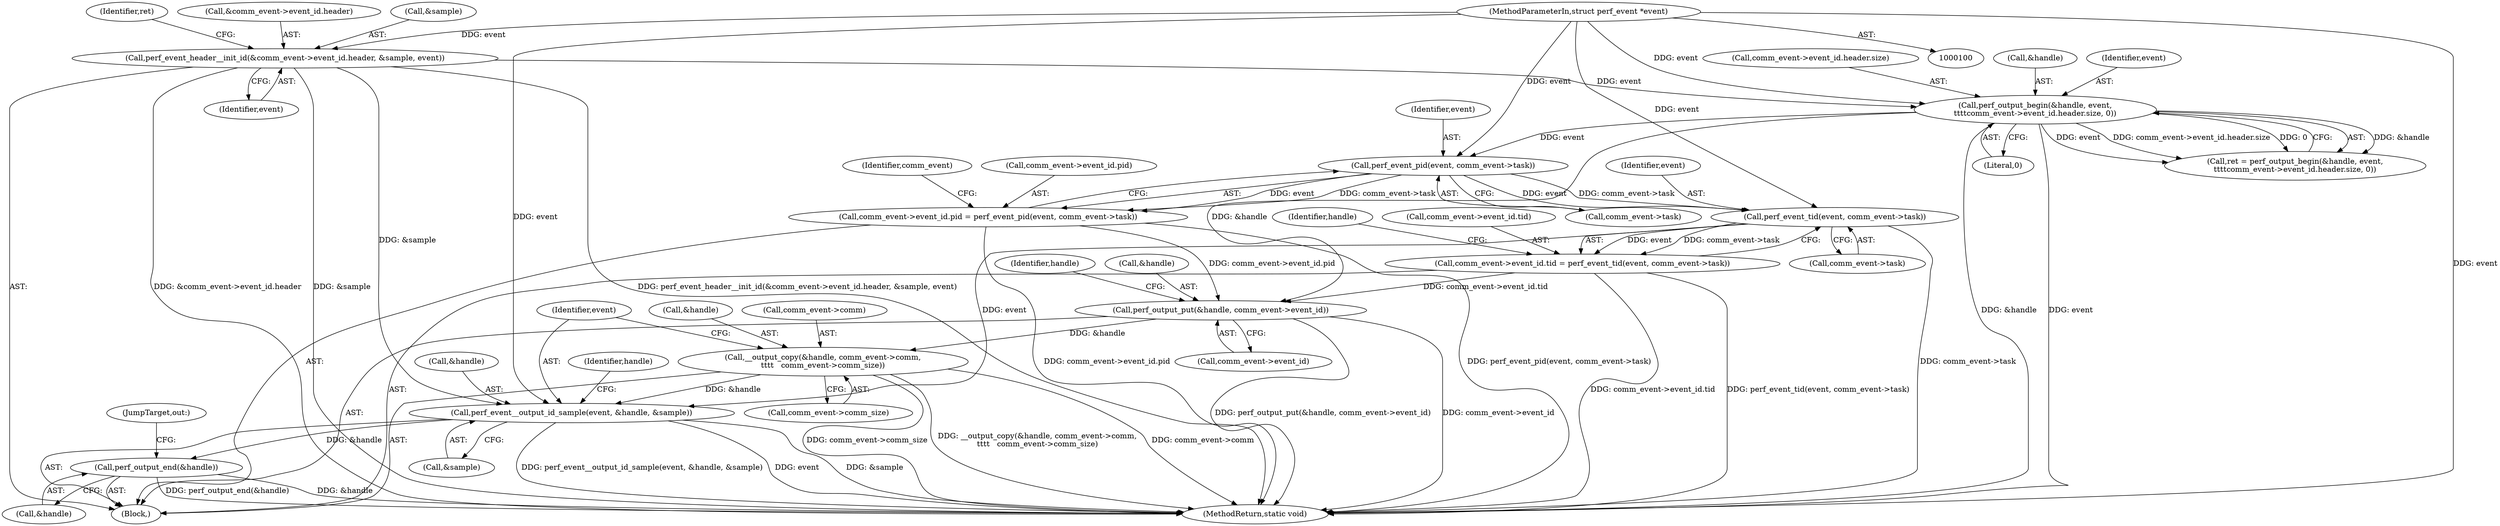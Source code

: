 digraph "0_linux_a8b0ca17b80e92faab46ee7179ba9e99ccb61233_57@pointer" {
"1000150" [label="(Call,perf_event_pid(event, comm_event->task))"];
"1000129" [label="(Call,perf_output_begin(&handle, event,\n\t\t\t\tcomm_event->event_id.header.size, 0))"];
"1000117" [label="(Call,perf_event_header__init_id(&comm_event->event_id.header, &sample, event))"];
"1000101" [label="(MethodParameterIn,struct perf_event *event)"];
"1000144" [label="(Call,comm_event->event_id.pid = perf_event_pid(event, comm_event->task))"];
"1000166" [label="(Call,perf_output_put(&handle, comm_event->event_id))"];
"1000172" [label="(Call,__output_copy(&handle, comm_event->comm,\n\t\t\t\t   comm_event->comm_size))"];
"1000181" [label="(Call,perf_event__output_id_sample(event, &handle, &sample))"];
"1000187" [label="(Call,perf_output_end(&handle))"];
"1000161" [label="(Call,perf_event_tid(event, comm_event->task))"];
"1000155" [label="(Call,comm_event->event_id.tid = perf_event_tid(event, comm_event->task))"];
"1000118" [label="(Call,&comm_event->event_id.header)"];
"1000183" [label="(Call,&handle)"];
"1000130" [label="(Call,&handle)"];
"1000129" [label="(Call,perf_output_begin(&handle, event,\n\t\t\t\tcomm_event->event_id.header.size, 0))"];
"1000175" [label="(Call,comm_event->comm)"];
"1000161" [label="(Call,perf_event_tid(event, comm_event->task))"];
"1000200" [label="(MethodReturn,static void)"];
"1000158" [label="(Identifier,comm_event)"];
"1000163" [label="(Call,comm_event->task)"];
"1000169" [label="(Call,comm_event->event_id)"];
"1000172" [label="(Call,__output_copy(&handle, comm_event->comm,\n\t\t\t\t   comm_event->comm_size))"];
"1000162" [label="(Identifier,event)"];
"1000132" [label="(Identifier,event)"];
"1000167" [label="(Call,&handle)"];
"1000156" [label="(Call,comm_event->event_id.tid)"];
"1000103" [label="(Block,)"];
"1000140" [label="(Literal,0)"];
"1000155" [label="(Call,comm_event->event_id.tid = perf_event_tid(event, comm_event->task))"];
"1000144" [label="(Call,comm_event->event_id.pid = perf_event_pid(event, comm_event->task))"];
"1000173" [label="(Call,&handle)"];
"1000189" [label="(Identifier,handle)"];
"1000126" [label="(Identifier,event)"];
"1000117" [label="(Call,perf_event_header__init_id(&comm_event->event_id.header, &sample, event))"];
"1000185" [label="(Call,&sample)"];
"1000174" [label="(Identifier,handle)"];
"1000150" [label="(Call,perf_event_pid(event, comm_event->task))"];
"1000181" [label="(Call,perf_event__output_id_sample(event, &handle, &sample))"];
"1000166" [label="(Call,perf_output_put(&handle, comm_event->event_id))"];
"1000124" [label="(Call,&sample)"];
"1000128" [label="(Identifier,ret)"];
"1000168" [label="(Identifier,handle)"];
"1000133" [label="(Call,comm_event->event_id.header.size)"];
"1000187" [label="(Call,perf_output_end(&handle))"];
"1000188" [label="(Call,&handle)"];
"1000190" [label="(JumpTarget,out:)"];
"1000152" [label="(Call,comm_event->task)"];
"1000178" [label="(Call,comm_event->comm_size)"];
"1000127" [label="(Call,ret = perf_output_begin(&handle, event,\n\t\t\t\tcomm_event->event_id.header.size, 0))"];
"1000182" [label="(Identifier,event)"];
"1000101" [label="(MethodParameterIn,struct perf_event *event)"];
"1000145" [label="(Call,comm_event->event_id.pid)"];
"1000151" [label="(Identifier,event)"];
"1000150" -> "1000144"  [label="AST: "];
"1000150" -> "1000152"  [label="CFG: "];
"1000151" -> "1000150"  [label="AST: "];
"1000152" -> "1000150"  [label="AST: "];
"1000144" -> "1000150"  [label="CFG: "];
"1000150" -> "1000144"  [label="DDG: event"];
"1000150" -> "1000144"  [label="DDG: comm_event->task"];
"1000129" -> "1000150"  [label="DDG: event"];
"1000101" -> "1000150"  [label="DDG: event"];
"1000150" -> "1000161"  [label="DDG: event"];
"1000150" -> "1000161"  [label="DDG: comm_event->task"];
"1000129" -> "1000127"  [label="AST: "];
"1000129" -> "1000140"  [label="CFG: "];
"1000130" -> "1000129"  [label="AST: "];
"1000132" -> "1000129"  [label="AST: "];
"1000133" -> "1000129"  [label="AST: "];
"1000140" -> "1000129"  [label="AST: "];
"1000127" -> "1000129"  [label="CFG: "];
"1000129" -> "1000200"  [label="DDG: &handle"];
"1000129" -> "1000200"  [label="DDG: event"];
"1000129" -> "1000127"  [label="DDG: &handle"];
"1000129" -> "1000127"  [label="DDG: event"];
"1000129" -> "1000127"  [label="DDG: comm_event->event_id.header.size"];
"1000129" -> "1000127"  [label="DDG: 0"];
"1000117" -> "1000129"  [label="DDG: event"];
"1000101" -> "1000129"  [label="DDG: event"];
"1000129" -> "1000166"  [label="DDG: &handle"];
"1000117" -> "1000103"  [label="AST: "];
"1000117" -> "1000126"  [label="CFG: "];
"1000118" -> "1000117"  [label="AST: "];
"1000124" -> "1000117"  [label="AST: "];
"1000126" -> "1000117"  [label="AST: "];
"1000128" -> "1000117"  [label="CFG: "];
"1000117" -> "1000200"  [label="DDG: &comm_event->event_id.header"];
"1000117" -> "1000200"  [label="DDG: &sample"];
"1000117" -> "1000200"  [label="DDG: perf_event_header__init_id(&comm_event->event_id.header, &sample, event)"];
"1000101" -> "1000117"  [label="DDG: event"];
"1000117" -> "1000181"  [label="DDG: &sample"];
"1000101" -> "1000100"  [label="AST: "];
"1000101" -> "1000200"  [label="DDG: event"];
"1000101" -> "1000161"  [label="DDG: event"];
"1000101" -> "1000181"  [label="DDG: event"];
"1000144" -> "1000103"  [label="AST: "];
"1000145" -> "1000144"  [label="AST: "];
"1000158" -> "1000144"  [label="CFG: "];
"1000144" -> "1000200"  [label="DDG: comm_event->event_id.pid"];
"1000144" -> "1000200"  [label="DDG: perf_event_pid(event, comm_event->task)"];
"1000144" -> "1000166"  [label="DDG: comm_event->event_id.pid"];
"1000166" -> "1000103"  [label="AST: "];
"1000166" -> "1000169"  [label="CFG: "];
"1000167" -> "1000166"  [label="AST: "];
"1000169" -> "1000166"  [label="AST: "];
"1000174" -> "1000166"  [label="CFG: "];
"1000166" -> "1000200"  [label="DDG: comm_event->event_id"];
"1000166" -> "1000200"  [label="DDG: perf_output_put(&handle, comm_event->event_id)"];
"1000155" -> "1000166"  [label="DDG: comm_event->event_id.tid"];
"1000166" -> "1000172"  [label="DDG: &handle"];
"1000172" -> "1000103"  [label="AST: "];
"1000172" -> "1000178"  [label="CFG: "];
"1000173" -> "1000172"  [label="AST: "];
"1000175" -> "1000172"  [label="AST: "];
"1000178" -> "1000172"  [label="AST: "];
"1000182" -> "1000172"  [label="CFG: "];
"1000172" -> "1000200"  [label="DDG: comm_event->comm"];
"1000172" -> "1000200"  [label="DDG: comm_event->comm_size"];
"1000172" -> "1000200"  [label="DDG: __output_copy(&handle, comm_event->comm,\n\t\t\t\t   comm_event->comm_size)"];
"1000172" -> "1000181"  [label="DDG: &handle"];
"1000181" -> "1000103"  [label="AST: "];
"1000181" -> "1000185"  [label="CFG: "];
"1000182" -> "1000181"  [label="AST: "];
"1000183" -> "1000181"  [label="AST: "];
"1000185" -> "1000181"  [label="AST: "];
"1000189" -> "1000181"  [label="CFG: "];
"1000181" -> "1000200"  [label="DDG: &sample"];
"1000181" -> "1000200"  [label="DDG: perf_event__output_id_sample(event, &handle, &sample)"];
"1000181" -> "1000200"  [label="DDG: event"];
"1000161" -> "1000181"  [label="DDG: event"];
"1000181" -> "1000187"  [label="DDG: &handle"];
"1000187" -> "1000103"  [label="AST: "];
"1000187" -> "1000188"  [label="CFG: "];
"1000188" -> "1000187"  [label="AST: "];
"1000190" -> "1000187"  [label="CFG: "];
"1000187" -> "1000200"  [label="DDG: &handle"];
"1000187" -> "1000200"  [label="DDG: perf_output_end(&handle)"];
"1000161" -> "1000155"  [label="AST: "];
"1000161" -> "1000163"  [label="CFG: "];
"1000162" -> "1000161"  [label="AST: "];
"1000163" -> "1000161"  [label="AST: "];
"1000155" -> "1000161"  [label="CFG: "];
"1000161" -> "1000200"  [label="DDG: comm_event->task"];
"1000161" -> "1000155"  [label="DDG: event"];
"1000161" -> "1000155"  [label="DDG: comm_event->task"];
"1000155" -> "1000103"  [label="AST: "];
"1000156" -> "1000155"  [label="AST: "];
"1000168" -> "1000155"  [label="CFG: "];
"1000155" -> "1000200"  [label="DDG: comm_event->event_id.tid"];
"1000155" -> "1000200"  [label="DDG: perf_event_tid(event, comm_event->task)"];
}

